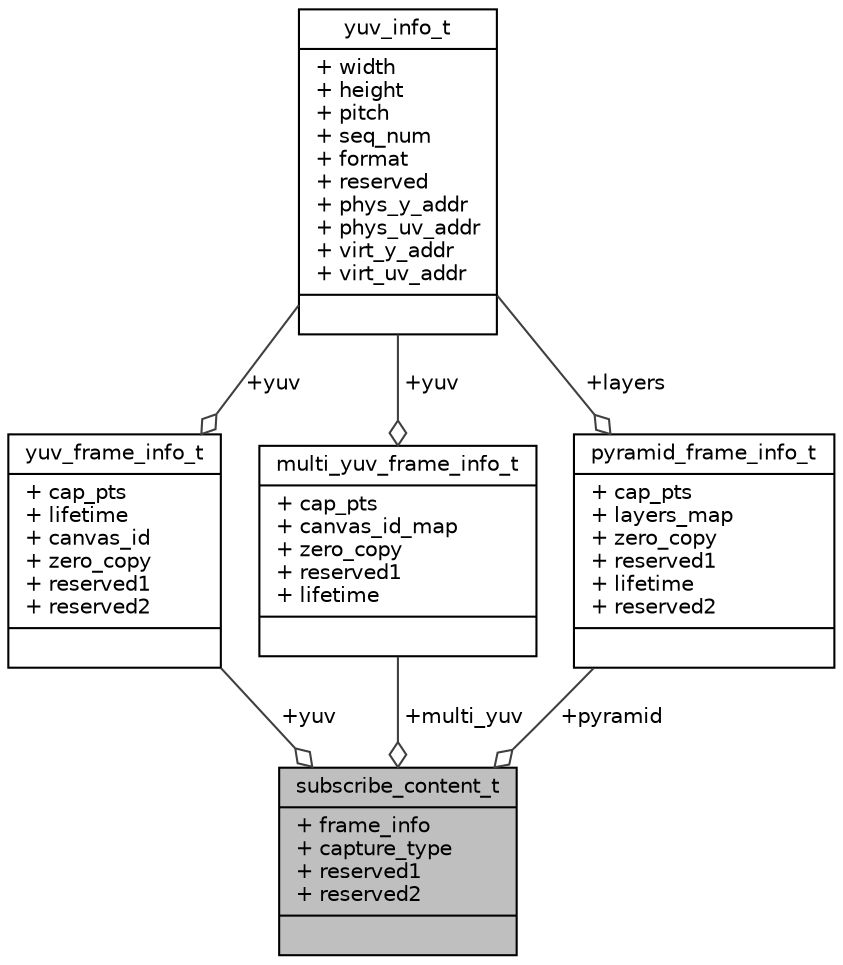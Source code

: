 digraph "subscribe_content_t"
{
 // INTERACTIVE_SVG=YES
 // LATEX_PDF_SIZE
  bgcolor="transparent";
  edge [fontname="Helvetica",fontsize="10",labelfontname="Helvetica",labelfontsize="10"];
  node [fontname="Helvetica",fontsize="10",shape=record];
  Node1 [label="{subscribe_content_t\n|+ frame_info\l+ capture_type\l+ reserved1\l+ reserved2\l|}",height=0.2,width=0.4,color="black", fillcolor="grey75", style="filled", fontcolor="black",tooltip="Defines the subscribed YUV frame(s) information."];
  Node2 -> Node1 [color="grey25",fontsize="10",style="solid",label=" +yuv" ,arrowhead="odiamond",fontname="Helvetica"];
  Node2 [label="{yuv_frame_info_t\n|+ cap_pts\l+ lifetime\l+ canvas_id\l+ zero_copy\l+ reserved1\l+ reserved2\l|}",height=0.2,width=0.4,color="black",URL="$db/d11/structyuv__frame__info__t.html",tooltip="Defines the captured YUV frame information."];
  Node3 -> Node2 [color="grey25",fontsize="10",style="solid",label=" +yuv" ,arrowhead="odiamond",fontname="Helvetica"];
  Node3 [label="{yuv_info_t\n|+ width\l+ height\l+ pitch\l+ seq_num\l+ format\l+ reserved\l+ phys_y_addr\l+ phys_uv_addr\l+ virt_y_addr\l+ virt_uv_addr\l|}",height=0.2,width=0.4,color="black",URL="$d9/dc6/structyuv__info__t.html",tooltip="Defines YUV frame information."];
  Node4 -> Node1 [color="grey25",fontsize="10",style="solid",label=" +multi_yuv" ,arrowhead="odiamond",fontname="Helvetica"];
  Node4 [label="{multi_yuv_frame_info_t\n|+ cap_pts\l+ canvas_id_map\l+ zero_copy\l+ reserved1\l+ lifetime\l|}",height=0.2,width=0.4,color="black",URL="$d9/d2b/structmulti__yuv__frame__info__t.html",tooltip="Defines the captured multi-YUV frame information."];
  Node3 -> Node4 [color="grey25",fontsize="10",style="solid",label=" +yuv" ,arrowhead="odiamond",fontname="Helvetica"];
  Node5 -> Node1 [color="grey25",fontsize="10",style="solid",label=" +pyramid" ,arrowhead="odiamond",fontname="Helvetica"];
  Node5 [label="{pyramid_frame_info_t\n|+ cap_pts\l+ layers_map\l+ zero_copy\l+ reserved1\l+ lifetime\l+ reserved2\l|}",height=0.2,width=0.4,color="black",URL="$d1/d02/structpyramid__frame__info__t.html",tooltip="Defines the captured pyramid YUV frame information."];
  Node3 -> Node5 [color="grey25",fontsize="10",style="solid",label=" +layers" ,arrowhead="odiamond",fontname="Helvetica"];
}

